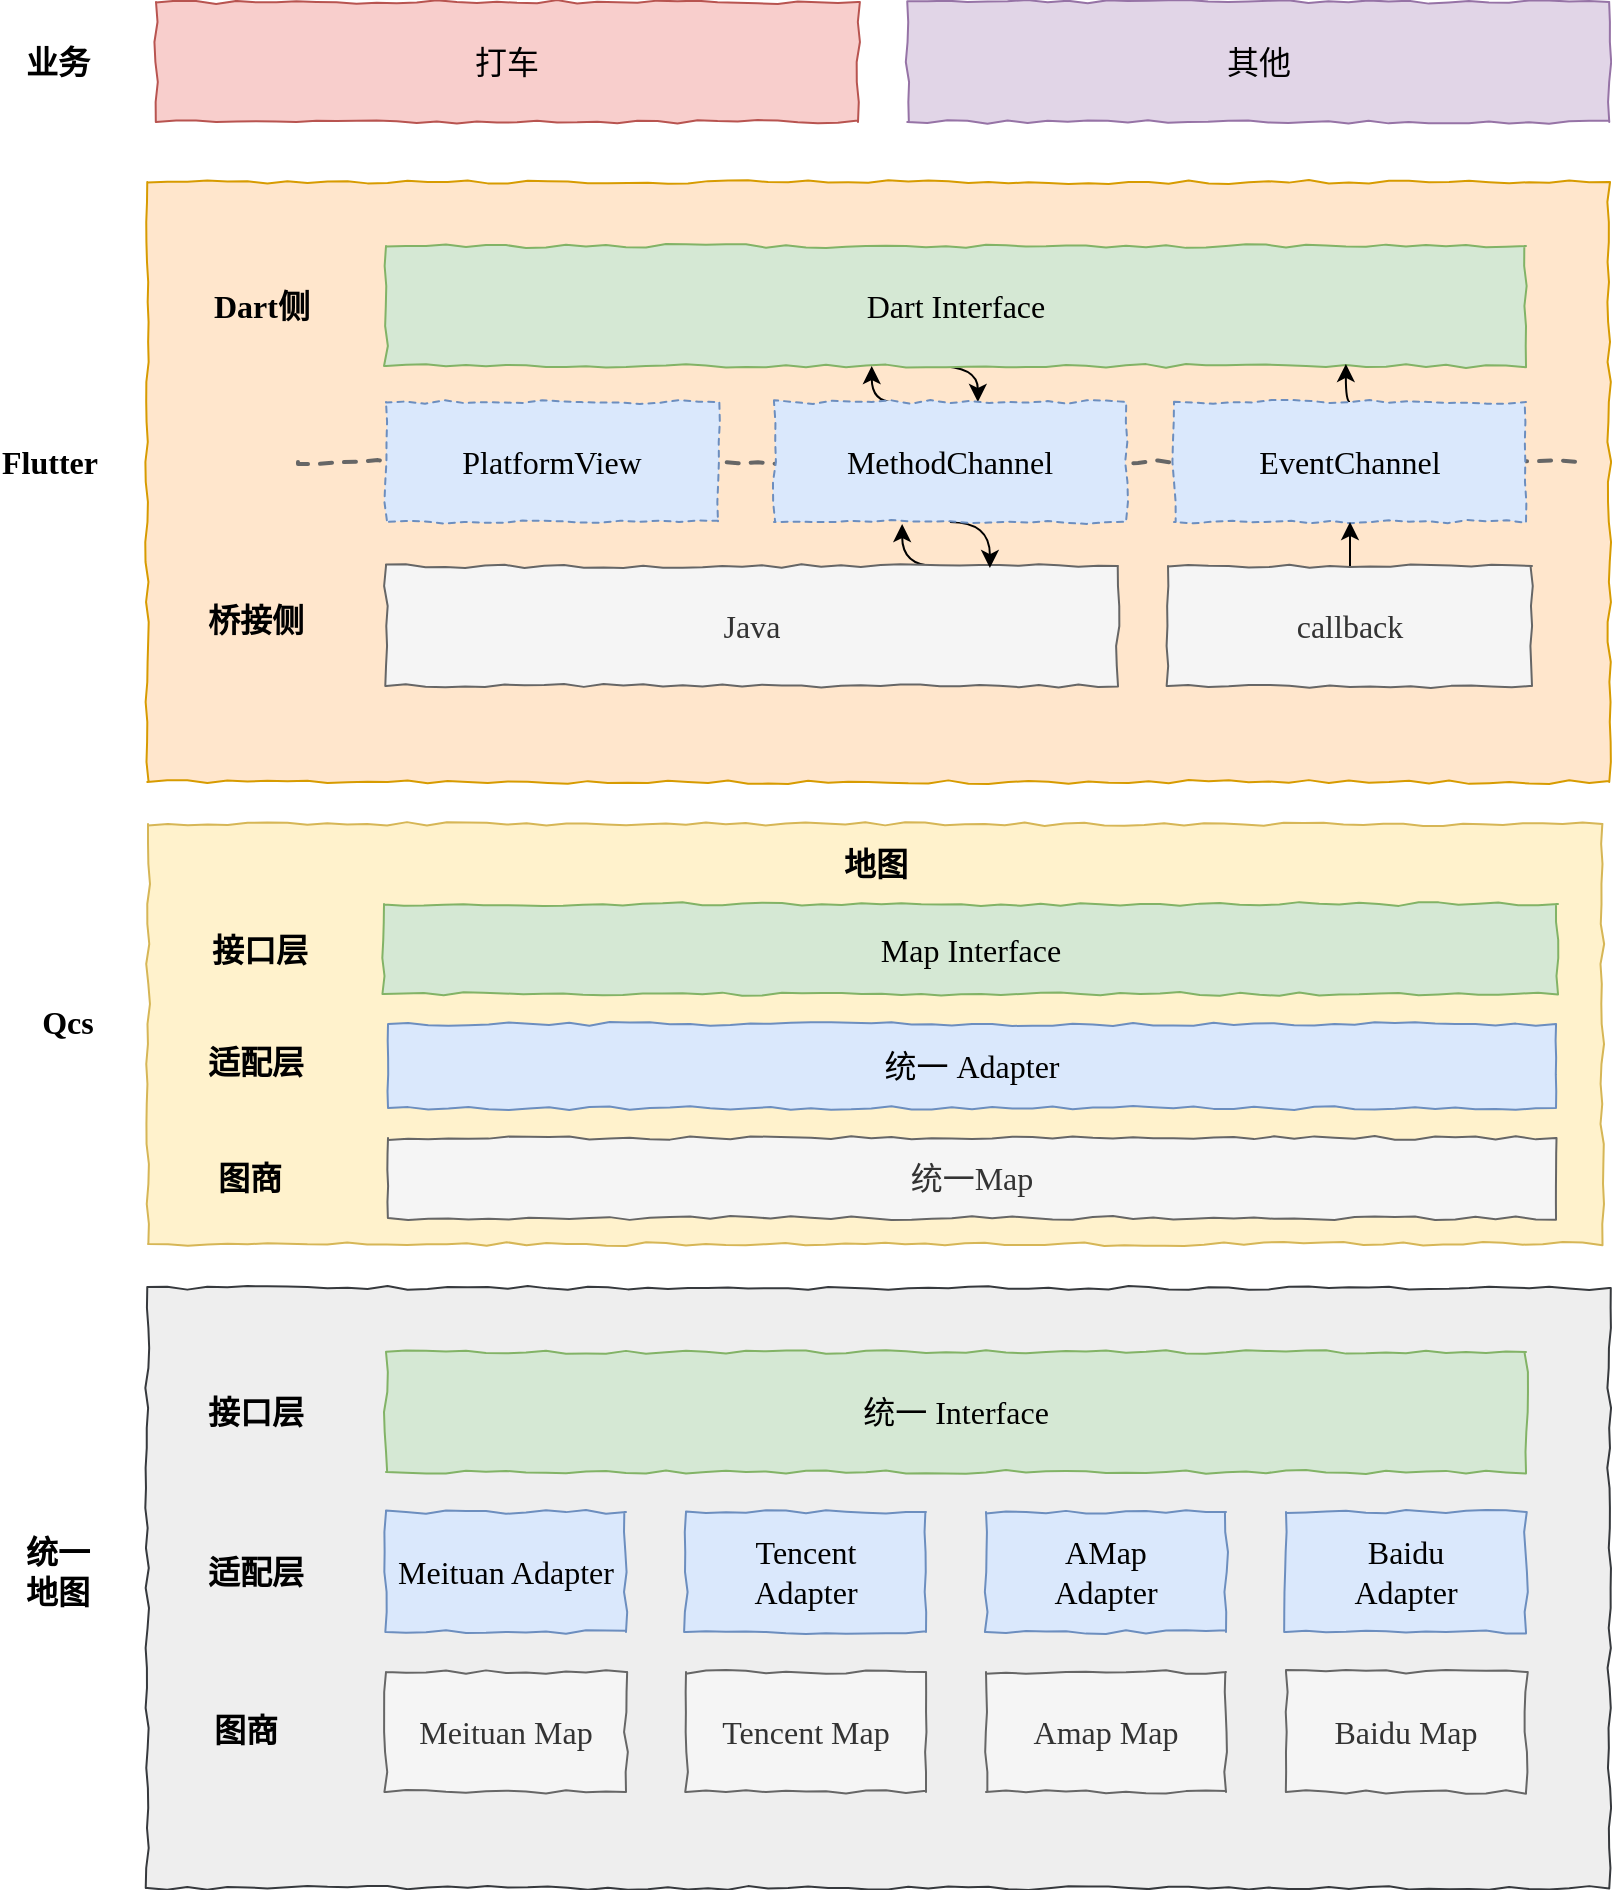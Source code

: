 <mxfile version="14.7.7" type="github">
  <diagram id="Is7nYFCBdMyNHaLq8IZW" name="第 1 页">
    <mxGraphModel dx="946" dy="1046" grid="0" gridSize="10" guides="1" tooltips="1" connect="1" arrows="1" fold="1" page="0" pageScale="1" pageWidth="827" pageHeight="1169" math="0" shadow="0">
      <root>
        <mxCell id="0" />
        <mxCell id="1" parent="0" />
        <mxCell id="AUB2p11LhJhiM78vF_-q-6" value="" style="rounded=0;whiteSpace=wrap;html=1;comic=1;fontFamily=Comic Sans MS;fontSize=16;fillColor=#ffe6cc;strokeColor=#d79b00;" parent="1" vertex="1">
          <mxGeometry x="84.63" y="-80" width="731" height="300" as="geometry" />
        </mxCell>
        <mxCell id="AUB2p11LhJhiM78vF_-q-33" value="" style="line;strokeWidth=2;html=1;rounded=0;comic=1;fontFamily=Comic Sans MS;fontSize=16;sketch=0;dashed=1;fillColor=#f5f5f5;strokeColor=#666666;fontColor=#333333;" parent="1" vertex="1">
          <mxGeometry x="160" y="55" width="640" height="10" as="geometry" />
        </mxCell>
        <mxCell id="1ueHQHKciYsmYRuD5N_B-34" value="Qcs" style="text;html=1;strokeColor=none;fillColor=none;align=center;verticalAlign=middle;whiteSpace=wrap;rounded=0;comic=1;fontFamily=Comic Sans MS;fontSize=16;fontStyle=1" parent="1" vertex="1">
          <mxGeometry x="20" y="330" width="50" height="20" as="geometry" />
        </mxCell>
        <mxCell id="KlWJ0E5zpvOS__4lGVaB-1" value="地图" style="text;html=1;strokeColor=none;fillColor=none;align=center;verticalAlign=middle;whiteSpace=wrap;rounded=0;comic=1;fontFamily=Comic Sans MS;fontSize=16;fontStyle=1" parent="1" vertex="1">
          <mxGeometry x="611.75" y="260" width="50" height="20" as="geometry" />
        </mxCell>
        <mxCell id="07GgqiMLKD5ptPio6yUv-8" value="地图" style="text;html=1;strokeColor=none;fillColor=none;align=center;verticalAlign=middle;whiteSpace=wrap;rounded=0;comic=1;fontFamily=Comic Sans MS;fontSize=16;fontStyle=1" parent="1" vertex="1">
          <mxGeometry x="611.75" y="260" width="50" height="20" as="geometry" />
        </mxCell>
        <mxCell id="XQhjO7J8rdvKNfG-MFRs-3" value="Map Interface" style="rounded=0;whiteSpace=wrap;html=1;comic=1;fillColor=#d5e8d4;strokeColor=#82b366;fontSize=11;fontFamily=Comic Sans MS;" parent="1" vertex="1">
          <mxGeometry x="483.5" y="281" width="306.5" height="45" as="geometry" />
        </mxCell>
        <mxCell id="XQhjO7J8rdvKNfG-MFRs-8" value="地图" style="text;html=1;strokeColor=none;fillColor=none;align=center;verticalAlign=middle;whiteSpace=wrap;rounded=0;comic=1;fontFamily=Comic Sans MS;fontSize=16;fontStyle=1" parent="1" vertex="1">
          <mxGeometry x="611.75" y="251" width="50" height="20" as="geometry" />
        </mxCell>
        <mxCell id="XQhjO7J8rdvKNfG-MFRs-25" value="" style="rounded=0;whiteSpace=wrap;html=1;comic=1;fontFamily=Comic Sans MS;fontSize=16;fillColor=#fff2cc;strokeColor=#d6b656;" parent="1" vertex="1">
          <mxGeometry x="85" y="241" width="727.25" height="210" as="geometry" />
        </mxCell>
        <mxCell id="XQhjO7J8rdvKNfG-MFRs-27" value="Map Interface" style="rounded=0;whiteSpace=wrap;html=1;comic=1;fillColor=#d5e8d4;strokeColor=#82b366;fontSize=16;fontFamily=Comic Sans MS;" parent="1" vertex="1">
          <mxGeometry x="203" y="281" width="587" height="45" as="geometry" />
        </mxCell>
        <mxCell id="XQhjO7J8rdvKNfG-MFRs-32" value="地图" style="text;html=1;strokeColor=none;fillColor=none;align=center;verticalAlign=middle;whiteSpace=wrap;rounded=0;comic=1;fontFamily=Comic Sans MS;fontSize=16;fontStyle=1" parent="1" vertex="1">
          <mxGeometry x="423.63" y="251" width="50" height="20" as="geometry" />
        </mxCell>
        <mxCell id="XQhjO7J8rdvKNfG-MFRs-43" value="" style="rounded=0;whiteSpace=wrap;html=1;comic=1;fontFamily=Comic Sans MS;fontSize=16;fillColor=#eeeeee;strokeColor=#36393d;" parent="1" vertex="1">
          <mxGeometry x="84.63" y="473" width="731" height="300" as="geometry" />
        </mxCell>
        <mxCell id="XQhjO7J8rdvKNfG-MFRs-44" value="Meituan Map" style="rounded=0;whiteSpace=wrap;html=1;comic=1;fillColor=#f5f5f5;strokeColor=#666666;fontColor=#333333;fontSize=16;fontFamily=Comic Sans MS;" parent="1" vertex="1">
          <mxGeometry x="204" y="665" width="120" height="60" as="geometry" />
        </mxCell>
        <mxCell id="XQhjO7J8rdvKNfG-MFRs-45" value="Tencent Map" style="rounded=0;whiteSpace=wrap;html=1;comic=1;fillColor=#f5f5f5;strokeColor=#666666;fontColor=#333333;fontSize=16;fontFamily=Comic Sans MS;" parent="1" vertex="1">
          <mxGeometry x="354" y="665" width="120" height="60" as="geometry" />
        </mxCell>
        <mxCell id="XQhjO7J8rdvKNfG-MFRs-46" value="Amap Map" style="rounded=0;whiteSpace=wrap;html=1;comic=1;fillColor=#f5f5f5;strokeColor=#666666;fontColor=#333333;fontSize=16;fontFamily=Comic Sans MS;" parent="1" vertex="1">
          <mxGeometry x="504" y="665" width="120" height="60" as="geometry" />
        </mxCell>
        <mxCell id="XQhjO7J8rdvKNfG-MFRs-47" value="Baidu Map" style="rounded=0;whiteSpace=wrap;html=1;comic=1;fillColor=#f5f5f5;strokeColor=#666666;fontColor=#333333;fontSize=16;fontFamily=Comic Sans MS;" parent="1" vertex="1">
          <mxGeometry x="654" y="665" width="120" height="60" as="geometry" />
        </mxCell>
        <mxCell id="XQhjO7J8rdvKNfG-MFRs-48" value="Meituan Adapter" style="rounded=0;whiteSpace=wrap;html=1;comic=1;fillColor=#dae8fc;strokeColor=#6c8ebf;fontSize=16;fontFamily=Comic Sans MS;" parent="1" vertex="1">
          <mxGeometry x="204" y="585" width="120" height="60" as="geometry" />
        </mxCell>
        <mxCell id="XQhjO7J8rdvKNfG-MFRs-49" value="图商" style="text;html=1;strokeColor=none;fillColor=none;align=center;verticalAlign=middle;whiteSpace=wrap;rounded=0;comic=1;fontFamily=Comic Sans MS;fontSize=16;fontStyle=1" parent="1" vertex="1">
          <mxGeometry x="114" y="685" width="40" height="18" as="geometry" />
        </mxCell>
        <mxCell id="XQhjO7J8rdvKNfG-MFRs-50" value="Tencent&lt;br&gt;Adapter" style="rounded=0;whiteSpace=wrap;html=1;comic=1;fillColor=#dae8fc;strokeColor=#6c8ebf;fontSize=16;fontFamily=Comic Sans MS;" parent="1" vertex="1">
          <mxGeometry x="354" y="585" width="120" height="60" as="geometry" />
        </mxCell>
        <mxCell id="XQhjO7J8rdvKNfG-MFRs-51" value="AMap&lt;br&gt;Adapter" style="rounded=0;whiteSpace=wrap;html=1;comic=1;fillColor=#dae8fc;strokeColor=#6c8ebf;fontSize=16;fontFamily=Comic Sans MS;" parent="1" vertex="1">
          <mxGeometry x="504" y="585" width="120" height="60" as="geometry" />
        </mxCell>
        <mxCell id="XQhjO7J8rdvKNfG-MFRs-52" value="Baidu&lt;br&gt;Adapter" style="rounded=0;whiteSpace=wrap;html=1;comic=1;fillColor=#dae8fc;strokeColor=#6c8ebf;fontSize=16;fontFamily=Comic Sans MS;" parent="1" vertex="1">
          <mxGeometry x="654" y="585" width="120" height="60" as="geometry" />
        </mxCell>
        <mxCell id="XQhjO7J8rdvKNfG-MFRs-53" value="适配层" style="text;html=1;strokeColor=none;fillColor=none;align=center;verticalAlign=middle;whiteSpace=wrap;rounded=0;comic=1;fontFamily=Comic Sans MS;fontSize=16;fontStyle=1" parent="1" vertex="1">
          <mxGeometry x="114" y="605" width="50" height="20" as="geometry" />
        </mxCell>
        <mxCell id="XQhjO7J8rdvKNfG-MFRs-55" value="接口层" style="text;html=1;strokeColor=none;fillColor=none;align=center;verticalAlign=middle;whiteSpace=wrap;rounded=0;comic=1;fontFamily=Comic Sans MS;fontSize=16;fontStyle=1" parent="1" vertex="1">
          <mxGeometry x="114" y="525" width="50" height="20" as="geometry" />
        </mxCell>
        <mxCell id="XQhjO7J8rdvKNfG-MFRs-56" value="统一&lt;br&gt;地图" style="text;html=1;strokeColor=none;fillColor=none;align=center;verticalAlign=middle;whiteSpace=wrap;rounded=0;comic=1;fontFamily=Comic Sans MS;fontSize=16;fontStyle=1" parent="1" vertex="1">
          <mxGeometry x="11" y="605" width="58" height="20" as="geometry" />
        </mxCell>
        <mxCell id="AUB2p11LhJhiM78vF_-q-1" value="统一Map" style="rounded=0;whiteSpace=wrap;html=1;comic=1;fillColor=#f5f5f5;strokeColor=#666666;fontSize=16;fontFamily=Comic Sans MS;fontColor=#333333;" parent="1" vertex="1">
          <mxGeometry x="205" y="398" width="584" height="40" as="geometry" />
        </mxCell>
        <mxCell id="AUB2p11LhJhiM78vF_-q-2" value="统一 Adapter" style="rounded=0;whiteSpace=wrap;html=1;comic=1;fillColor=#dae8fc;strokeColor=#6c8ebf;fontSize=16;fontFamily=Comic Sans MS;" parent="1" vertex="1">
          <mxGeometry x="205" y="341" width="584" height="42" as="geometry" />
        </mxCell>
        <mxCell id="AUB2p11LhJhiM78vF_-q-3" value="统一 Interface" style="rounded=0;whiteSpace=wrap;html=1;comic=1;fillColor=#d5e8d4;strokeColor=#82b366;fontSize=16;fontFamily=Comic Sans MS;" parent="1" vertex="1">
          <mxGeometry x="204" y="505" width="570" height="60" as="geometry" />
        </mxCell>
        <mxCell id="AUB2p11LhJhiM78vF_-q-5" value="Flutter" style="text;html=1;strokeColor=none;fillColor=none;align=center;verticalAlign=middle;whiteSpace=wrap;rounded=0;comic=1;fontFamily=Comic Sans MS;fontSize=16;fontStyle=1" parent="1" vertex="1">
          <mxGeometry x="11" y="50" width="50" height="20" as="geometry" />
        </mxCell>
        <mxCell id="AUB2p11LhJhiM78vF_-q-44" style="edgeStyle=orthogonalEdgeStyle;curved=1;orthogonalLoop=1;jettySize=auto;html=1;exitX=0.75;exitY=0;exitDx=0;exitDy=0;entryX=0.364;entryY=1.017;entryDx=0;entryDy=0;entryPerimeter=0;fontFamily=Comic Sans MS;fontSize=16;" parent="1" source="AUB2p11LhJhiM78vF_-q-7" target="AUB2p11LhJhiM78vF_-q-36" edge="1">
          <mxGeometry relative="1" as="geometry" />
        </mxCell>
        <mxCell id="AUB2p11LhJhiM78vF_-q-7" value="Java" style="rounded=0;whiteSpace=wrap;html=1;comic=1;fillColor=#f5f5f5;strokeColor=#666666;fontColor=#333333;fontSize=16;fontFamily=Comic Sans MS;" parent="1" vertex="1">
          <mxGeometry x="204" y="112" width="366" height="60" as="geometry" />
        </mxCell>
        <mxCell id="AUB2p11LhJhiM78vF_-q-12" value="桥接侧" style="text;html=1;strokeColor=none;fillColor=none;align=center;verticalAlign=middle;whiteSpace=wrap;rounded=0;comic=1;fontFamily=Comic Sans MS;fontSize=16;fontStyle=1" parent="1" vertex="1">
          <mxGeometry x="112" y="130" width="54" height="18" as="geometry" />
        </mxCell>
        <mxCell id="AUB2p11LhJhiM78vF_-q-17" value="Dart侧" style="text;html=1;strokeColor=none;fillColor=none;align=center;verticalAlign=middle;whiteSpace=wrap;rounded=0;comic=1;fontFamily=Comic Sans MS;fontSize=16;fontStyle=1" parent="1" vertex="1">
          <mxGeometry x="114" y="-28" width="56" height="20" as="geometry" />
        </mxCell>
        <mxCell id="AUB2p11LhJhiM78vF_-q-45" style="edgeStyle=orthogonalEdgeStyle;curved=1;orthogonalLoop=1;jettySize=auto;html=1;exitX=0.5;exitY=1;exitDx=0;exitDy=0;entryX=0.636;entryY=0;entryDx=0;entryDy=0;entryPerimeter=0;fontFamily=Comic Sans MS;fontSize=16;" parent="1" edge="1">
          <mxGeometry relative="1" as="geometry">
            <mxPoint x="479" y="12" as="sourcePoint" />
            <mxPoint x="499.936" y="30" as="targetPoint" />
          </mxGeometry>
        </mxCell>
        <mxCell id="AUB2p11LhJhiM78vF_-q-18" value="Dart Interface" style="rounded=0;whiteSpace=wrap;html=1;comic=1;fillColor=#d5e8d4;strokeColor=#82b366;fontSize=16;fontFamily=Comic Sans MS;" parent="1" vertex="1">
          <mxGeometry x="204" y="-48" width="570" height="60" as="geometry" />
        </mxCell>
        <mxCell id="AUB2p11LhJhiM78vF_-q-23" value="业务" style="text;html=1;strokeColor=none;fillColor=none;align=center;verticalAlign=middle;whiteSpace=wrap;rounded=0;comic=1;fontFamily=Comic Sans MS;fontSize=16;fontStyle=1" parent="1" vertex="1">
          <mxGeometry x="15" y="-150" width="50" height="20" as="geometry" />
        </mxCell>
        <mxCell id="AUB2p11LhJhiM78vF_-q-24" value="打车" style="rounded=0;whiteSpace=wrap;html=1;comic=1;fontSize=16;fontFamily=Comic Sans MS;fillColor=#f8cecc;strokeColor=#b85450;" parent="1" vertex="1">
          <mxGeometry x="89" y="-170" width="351" height="60" as="geometry" />
        </mxCell>
        <mxCell id="AUB2p11LhJhiM78vF_-q-25" value="其他" style="rounded=0;whiteSpace=wrap;html=1;comic=1;fontSize=16;fontFamily=Comic Sans MS;fillColor=#e1d5e7;strokeColor=#9673a6;" parent="1" vertex="1">
          <mxGeometry x="464.63" y="-170" width="351" height="60" as="geometry" />
        </mxCell>
        <mxCell id="AUB2p11LhJhiM78vF_-q-34" value="PlatformView" style="rounded=0;whiteSpace=wrap;html=1;dashed=1;comic=1;sketch=0;fontFamily=Comic Sans MS;fontSize=16;fillColor=#dae8fc;strokeColor=#6c8ebf;" parent="1" vertex="1">
          <mxGeometry x="204" y="30" width="166" height="60" as="geometry" />
        </mxCell>
        <mxCell id="AUB2p11LhJhiM78vF_-q-43" style="edgeStyle=orthogonalEdgeStyle;curved=1;orthogonalLoop=1;jettySize=auto;html=1;exitX=0.25;exitY=0;exitDx=0;exitDy=0;entryX=0.398;entryY=1;entryDx=0;entryDy=0;entryPerimeter=0;fontFamily=Comic Sans MS;fontSize=16;" parent="1" edge="1">
          <mxGeometry relative="1" as="geometry">
            <mxPoint x="458" y="30" as="sourcePoint" />
            <mxPoint x="446.86" y="12" as="targetPoint" />
          </mxGeometry>
        </mxCell>
        <mxCell id="AUB2p11LhJhiM78vF_-q-47" style="edgeStyle=orthogonalEdgeStyle;curved=1;orthogonalLoop=1;jettySize=auto;html=1;exitX=0.5;exitY=1;exitDx=0;exitDy=0;entryX=0.825;entryY=0.017;entryDx=0;entryDy=0;entryPerimeter=0;fontFamily=Comic Sans MS;fontSize=16;" parent="1" source="AUB2p11LhJhiM78vF_-q-36" target="AUB2p11LhJhiM78vF_-q-7" edge="1">
          <mxGeometry relative="1" as="geometry" />
        </mxCell>
        <mxCell id="AUB2p11LhJhiM78vF_-q-36" value="MethodChannel" style="rounded=0;whiteSpace=wrap;html=1;dashed=1;comic=1;sketch=0;fontFamily=Comic Sans MS;fontSize=16;fillColor=#dae8fc;strokeColor=#6c8ebf;" parent="1" vertex="1">
          <mxGeometry x="398" y="30" width="176" height="60" as="geometry" />
        </mxCell>
        <mxCell id="AUB2p11LhJhiM78vF_-q-40" style="edgeStyle=orthogonalEdgeStyle;curved=1;orthogonalLoop=1;jettySize=auto;html=1;exitX=0.5;exitY=0;exitDx=0;exitDy=0;entryX=0.842;entryY=0.983;entryDx=0;entryDy=0;entryPerimeter=0;fontFamily=Comic Sans MS;fontSize=16;" parent="1" source="AUB2p11LhJhiM78vF_-q-37" target="AUB2p11LhJhiM78vF_-q-18" edge="1">
          <mxGeometry relative="1" as="geometry" />
        </mxCell>
        <mxCell id="AUB2p11LhJhiM78vF_-q-37" value="EventChannel" style="rounded=0;whiteSpace=wrap;html=1;dashed=1;comic=1;sketch=0;fontFamily=Comic Sans MS;fontSize=16;fillColor=#dae8fc;strokeColor=#6c8ebf;" parent="1" vertex="1">
          <mxGeometry x="598" y="30" width="176" height="60" as="geometry" />
        </mxCell>
        <mxCell id="AUB2p11LhJhiM78vF_-q-39" style="edgeStyle=orthogonalEdgeStyle;orthogonalLoop=1;jettySize=auto;html=1;exitX=0.5;exitY=0;exitDx=0;exitDy=0;entryX=0.5;entryY=1;entryDx=0;entryDy=0;fontFamily=Comic Sans MS;fontSize=16;curved=1;" parent="1" source="AUB2p11LhJhiM78vF_-q-38" target="AUB2p11LhJhiM78vF_-q-37" edge="1">
          <mxGeometry relative="1" as="geometry" />
        </mxCell>
        <mxCell id="AUB2p11LhJhiM78vF_-q-38" value="callback" style="rounded=0;whiteSpace=wrap;html=1;comic=1;fillColor=#f5f5f5;strokeColor=#666666;fontColor=#333333;fontSize=16;fontFamily=Comic Sans MS;" parent="1" vertex="1">
          <mxGeometry x="595" y="112" width="182" height="60" as="geometry" />
        </mxCell>
        <mxCell id="GQCUfjLmJ6SHOaKaMM6K-1" value="接口层" style="text;html=1;strokeColor=none;fillColor=none;align=center;verticalAlign=middle;whiteSpace=wrap;rounded=0;comic=1;fontFamily=Comic Sans MS;fontSize=16;fontStyle=1" vertex="1" parent="1">
          <mxGeometry x="116" y="293.5" width="50" height="20" as="geometry" />
        </mxCell>
        <mxCell id="GQCUfjLmJ6SHOaKaMM6K-2" value="适配层" style="text;html=1;strokeColor=none;fillColor=none;align=center;verticalAlign=middle;whiteSpace=wrap;rounded=0;comic=1;fontFamily=Comic Sans MS;fontSize=16;fontStyle=1" vertex="1" parent="1">
          <mxGeometry x="114" y="350" width="50" height="20" as="geometry" />
        </mxCell>
        <mxCell id="GQCUfjLmJ6SHOaKaMM6K-3" value="图商" style="text;html=1;strokeColor=none;fillColor=none;align=center;verticalAlign=middle;whiteSpace=wrap;rounded=0;comic=1;fontFamily=Comic Sans MS;fontSize=16;fontStyle=1" vertex="1" parent="1">
          <mxGeometry x="116" y="409" width="40" height="18" as="geometry" />
        </mxCell>
      </root>
    </mxGraphModel>
  </diagram>
</mxfile>

